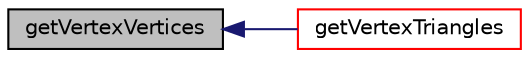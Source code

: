 digraph "getVertexVertices"
{
  bgcolor="transparent";
  edge [fontname="Helvetica",fontsize="10",labelfontname="Helvetica",labelfontsize="10"];
  node [fontname="Helvetica",fontsize="10",shape=record];
  rankdir="LR";
  Node231 [label="getVertexVertices",height=0.2,width=0.4,color="black", fillcolor="grey75", style="filled", fontcolor="black"];
  Node231 -> Node232 [dir="back",color="midnightblue",fontsize="10",style="solid",fontname="Helvetica"];
  Node232 [label="getVertexTriangles",height=0.2,width=0.4,color="red",URL="$a26673.html#aa242e3ca747b5d12e431a87f581aebb7",tooltip="Get all triangles using edge endpoint. "];
}
